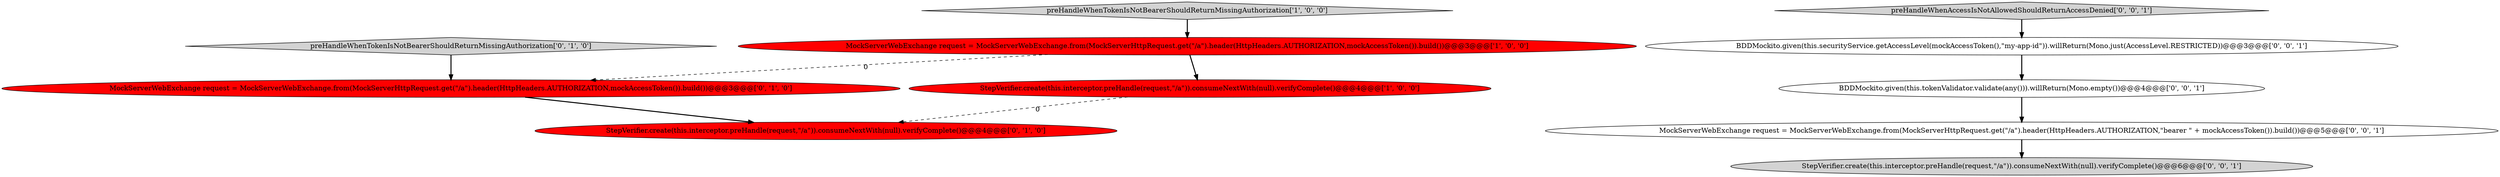 digraph {
2 [style = filled, label = "StepVerifier.create(this.interceptor.preHandle(request,\"/a\")).consumeNextWith(null).verifyComplete()@@@4@@@['1', '0', '0']", fillcolor = red, shape = ellipse image = "AAA1AAABBB1BBB"];
10 [style = filled, label = "StepVerifier.create(this.interceptor.preHandle(request,\"/a\")).consumeNextWith(null).verifyComplete()@@@6@@@['0', '0', '1']", fillcolor = lightgray, shape = ellipse image = "AAA0AAABBB3BBB"];
4 [style = filled, label = "preHandleWhenTokenIsNotBearerShouldReturnMissingAuthorization['0', '1', '0']", fillcolor = lightgray, shape = diamond image = "AAA0AAABBB2BBB"];
1 [style = filled, label = "MockServerWebExchange request = MockServerWebExchange.from(MockServerHttpRequest.get(\"/a\").header(HttpHeaders.AUTHORIZATION,mockAccessToken()).build())@@@3@@@['1', '0', '0']", fillcolor = red, shape = ellipse image = "AAA1AAABBB1BBB"];
0 [style = filled, label = "preHandleWhenTokenIsNotBearerShouldReturnMissingAuthorization['1', '0', '0']", fillcolor = lightgray, shape = diamond image = "AAA0AAABBB1BBB"];
3 [style = filled, label = "MockServerWebExchange request = MockServerWebExchange.from(MockServerHttpRequest.get(\"/a\").header(HttpHeaders.AUTHORIZATION,mockAccessToken()).build())@@@3@@@['0', '1', '0']", fillcolor = red, shape = ellipse image = "AAA1AAABBB2BBB"];
5 [style = filled, label = "StepVerifier.create(this.interceptor.preHandle(request,\"/a\")).consumeNextWith(null).verifyComplete()@@@4@@@['0', '1', '0']", fillcolor = red, shape = ellipse image = "AAA1AAABBB2BBB"];
8 [style = filled, label = "MockServerWebExchange request = MockServerWebExchange.from(MockServerHttpRequest.get(\"/a\").header(HttpHeaders.AUTHORIZATION,\"bearer \" + mockAccessToken()).build())@@@5@@@['0', '0', '1']", fillcolor = white, shape = ellipse image = "AAA0AAABBB3BBB"];
6 [style = filled, label = "BDDMockito.given(this.tokenValidator.validate(any())).willReturn(Mono.empty())@@@4@@@['0', '0', '1']", fillcolor = white, shape = ellipse image = "AAA0AAABBB3BBB"];
7 [style = filled, label = "BDDMockito.given(this.securityService.getAccessLevel(mockAccessToken(),\"my-app-id\")).willReturn(Mono.just(AccessLevel.RESTRICTED))@@@3@@@['0', '0', '1']", fillcolor = white, shape = ellipse image = "AAA0AAABBB3BBB"];
9 [style = filled, label = "preHandleWhenAccessIsNotAllowedShouldReturnAccessDenied['0', '0', '1']", fillcolor = lightgray, shape = diamond image = "AAA0AAABBB3BBB"];
6->8 [style = bold, label=""];
4->3 [style = bold, label=""];
8->10 [style = bold, label=""];
2->5 [style = dashed, label="0"];
3->5 [style = bold, label=""];
1->2 [style = bold, label=""];
1->3 [style = dashed, label="0"];
9->7 [style = bold, label=""];
0->1 [style = bold, label=""];
7->6 [style = bold, label=""];
}
